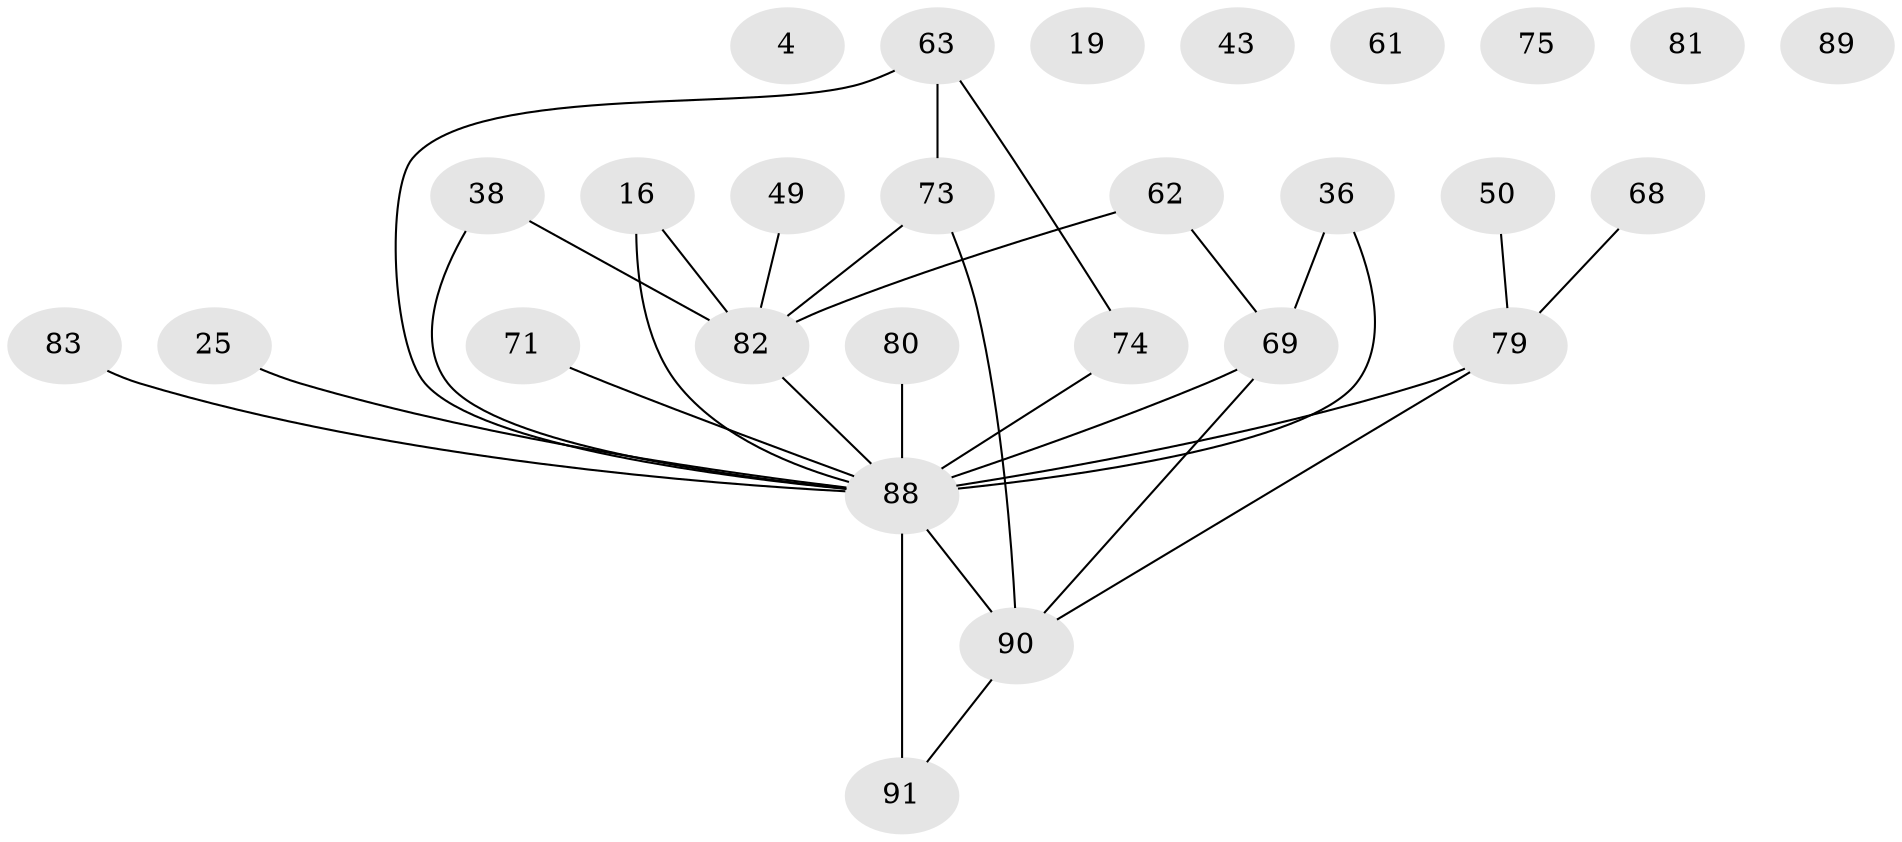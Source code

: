 // original degree distribution, {4: 0.15384615384615385, 5: 0.10989010989010989, 1: 0.16483516483516483, 0: 0.06593406593406594, 3: 0.25274725274725274, 2: 0.18681318681318682, 6: 0.06593406593406594}
// Generated by graph-tools (version 1.1) at 2025/43/03/04/25 21:43:16]
// undirected, 27 vertices, 29 edges
graph export_dot {
graph [start="1"]
  node [color=gray90,style=filled];
  4;
  16 [super="+2"];
  19;
  25;
  36;
  38;
  43 [super="+12"];
  49;
  50 [super="+42"];
  61;
  62 [super="+45"];
  63 [super="+17"];
  68 [super="+46"];
  69 [super="+14+30"];
  71;
  73 [super="+15"];
  74;
  75;
  79 [super="+59+64"];
  80;
  81;
  82 [super="+8+33+67"];
  83;
  88 [super="+70+87+86+85+84+72"];
  89;
  90 [super="+44+47"];
  91;
  16 -- 82 [weight=2];
  16 -- 88 [weight=3];
  25 -- 88;
  36 -- 69 [weight=3];
  36 -- 88 [weight=3];
  38 -- 82 [weight=2];
  38 -- 88;
  49 -- 82;
  50 -- 79;
  62 -- 82 [weight=2];
  62 -- 69;
  63 -- 73 [weight=2];
  63 -- 74 [weight=2];
  63 -- 88;
  68 -- 79;
  69 -- 90 [weight=2];
  69 -- 88 [weight=5];
  71 -- 88;
  73 -- 90;
  73 -- 82 [weight=2];
  74 -- 88 [weight=3];
  79 -- 90;
  79 -- 88 [weight=7];
  80 -- 88;
  82 -- 88 [weight=9];
  83 -- 88;
  88 -- 91 [weight=4];
  88 -- 90;
  90 -- 91 [weight=2];
}
